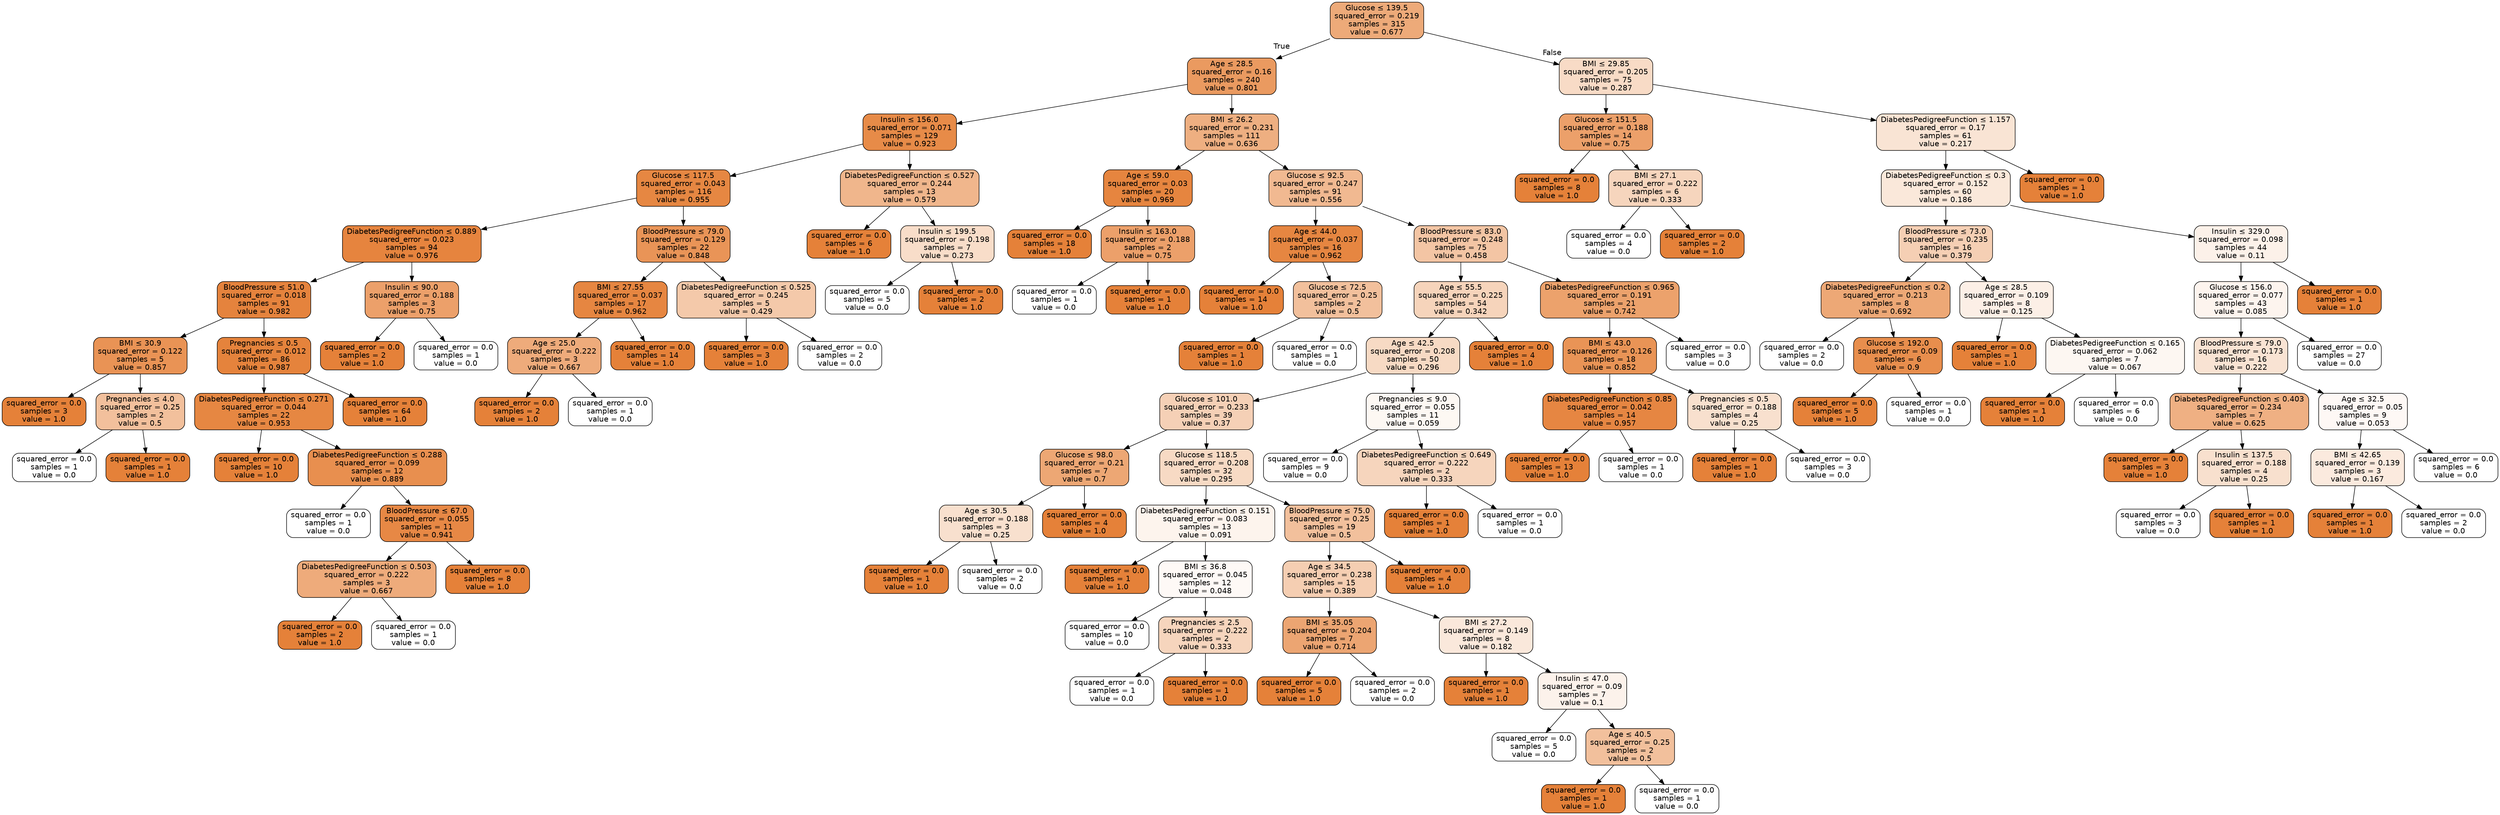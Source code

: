 digraph Tree {
node [shape=box, style="filled, rounded", color="black", fontname="helvetica"] ;
edge [fontname="helvetica"] ;
0 [label=<Glucose &le; 139.5<br/>squared_error = 0.219<br/>samples = 315<br/>value = 0.677>, fillcolor="#edaa79"] ;
1 [label=<Age &le; 28.5<br/>squared_error = 0.16<br/>samples = 240<br/>value = 0.801>, fillcolor="#ea9a60"] ;
0 -> 1 [labeldistance=2.5, labelangle=45, headlabel="True"] ;
2 [label=<Insulin &le; 156.0<br/>squared_error = 0.071<br/>samples = 129<br/>value = 0.923>, fillcolor="#e78b48"] ;
1 -> 2 ;
3 [label=<Glucose &le; 117.5<br/>squared_error = 0.043<br/>samples = 116<br/>value = 0.955>, fillcolor="#e68742"] ;
2 -> 3 ;
4 [label=<DiabetesPedigreeFunction &le; 0.889<br/>squared_error = 0.023<br/>samples = 94<br/>value = 0.976>, fillcolor="#e6843e"] ;
3 -> 4 ;
5 [label=<BloodPressure &le; 51.0<br/>squared_error = 0.018<br/>samples = 91<br/>value = 0.982>, fillcolor="#e5833d"] ;
4 -> 5 ;
6 [label=<BMI &le; 30.9<br/>squared_error = 0.122<br/>samples = 5<br/>value = 0.857>, fillcolor="#e99355"] ;
5 -> 6 ;
7 [label=<squared_error = 0.0<br/>samples = 3<br/>value = 1.0>, fillcolor="#e58139"] ;
6 -> 7 ;
8 [label=<Pregnancies &le; 4.0<br/>squared_error = 0.25<br/>samples = 2<br/>value = 0.5>, fillcolor="#f2c09c"] ;
6 -> 8 ;
9 [label=<squared_error = 0.0<br/>samples = 1<br/>value = 0.0>, fillcolor="#ffffff"] ;
8 -> 9 ;
10 [label=<squared_error = 0.0<br/>samples = 1<br/>value = 1.0>, fillcolor="#e58139"] ;
8 -> 10 ;
11 [label=<Pregnancies &le; 0.5<br/>squared_error = 0.012<br/>samples = 86<br/>value = 0.987>, fillcolor="#e5833c"] ;
5 -> 11 ;
12 [label=<DiabetesPedigreeFunction &le; 0.271<br/>squared_error = 0.044<br/>samples = 22<br/>value = 0.953>, fillcolor="#e68742"] ;
11 -> 12 ;
13 [label=<squared_error = 0.0<br/>samples = 10<br/>value = 1.0>, fillcolor="#e58139"] ;
12 -> 13 ;
14 [label=<DiabetesPedigreeFunction &le; 0.288<br/>squared_error = 0.099<br/>samples = 12<br/>value = 0.889>, fillcolor="#e88f4f"] ;
12 -> 14 ;
15 [label=<squared_error = 0.0<br/>samples = 1<br/>value = 0.0>, fillcolor="#ffffff"] ;
14 -> 15 ;
16 [label=<BloodPressure &le; 67.0<br/>squared_error = 0.055<br/>samples = 11<br/>value = 0.941>, fillcolor="#e78845"] ;
14 -> 16 ;
17 [label=<DiabetesPedigreeFunction &le; 0.503<br/>squared_error = 0.222<br/>samples = 3<br/>value = 0.667>, fillcolor="#eeab7b"] ;
16 -> 17 ;
18 [label=<squared_error = 0.0<br/>samples = 2<br/>value = 1.0>, fillcolor="#e58139"] ;
17 -> 18 ;
19 [label=<squared_error = 0.0<br/>samples = 1<br/>value = 0.0>, fillcolor="#ffffff"] ;
17 -> 19 ;
20 [label=<squared_error = 0.0<br/>samples = 8<br/>value = 1.0>, fillcolor="#e58139"] ;
16 -> 20 ;
21 [label=<squared_error = 0.0<br/>samples = 64<br/>value = 1.0>, fillcolor="#e58139"] ;
11 -> 21 ;
22 [label=<Insulin &le; 90.0<br/>squared_error = 0.188<br/>samples = 3<br/>value = 0.75>, fillcolor="#eca06a"] ;
4 -> 22 ;
23 [label=<squared_error = 0.0<br/>samples = 2<br/>value = 1.0>, fillcolor="#e58139"] ;
22 -> 23 ;
24 [label=<squared_error = 0.0<br/>samples = 1<br/>value = 0.0>, fillcolor="#ffffff"] ;
22 -> 24 ;
25 [label=<BloodPressure &le; 79.0<br/>squared_error = 0.129<br/>samples = 22<br/>value = 0.848>, fillcolor="#e99457"] ;
3 -> 25 ;
26 [label=<BMI &le; 27.55<br/>squared_error = 0.037<br/>samples = 17<br/>value = 0.962>, fillcolor="#e68641"] ;
25 -> 26 ;
27 [label=<Age &le; 25.0<br/>squared_error = 0.222<br/>samples = 3<br/>value = 0.667>, fillcolor="#eeab7b"] ;
26 -> 27 ;
28 [label=<squared_error = 0.0<br/>samples = 2<br/>value = 1.0>, fillcolor="#e58139"] ;
27 -> 28 ;
29 [label=<squared_error = 0.0<br/>samples = 1<br/>value = 0.0>, fillcolor="#ffffff"] ;
27 -> 29 ;
30 [label=<squared_error = 0.0<br/>samples = 14<br/>value = 1.0>, fillcolor="#e58139"] ;
26 -> 30 ;
31 [label=<DiabetesPedigreeFunction &le; 0.525<br/>squared_error = 0.245<br/>samples = 5<br/>value = 0.429>, fillcolor="#f4c9aa"] ;
25 -> 31 ;
32 [label=<squared_error = 0.0<br/>samples = 3<br/>value = 1.0>, fillcolor="#e58139"] ;
31 -> 32 ;
33 [label=<squared_error = 0.0<br/>samples = 2<br/>value = 0.0>, fillcolor="#ffffff"] ;
31 -> 33 ;
34 [label=<DiabetesPedigreeFunction &le; 0.527<br/>squared_error = 0.244<br/>samples = 13<br/>value = 0.579>, fillcolor="#f0b68c"] ;
2 -> 34 ;
35 [label=<squared_error = 0.0<br/>samples = 6<br/>value = 1.0>, fillcolor="#e58139"] ;
34 -> 35 ;
36 [label=<Insulin &le; 199.5<br/>squared_error = 0.198<br/>samples = 7<br/>value = 0.273>, fillcolor="#f8ddc9"] ;
34 -> 36 ;
37 [label=<squared_error = 0.0<br/>samples = 5<br/>value = 0.0>, fillcolor="#ffffff"] ;
36 -> 37 ;
38 [label=<squared_error = 0.0<br/>samples = 2<br/>value = 1.0>, fillcolor="#e58139"] ;
36 -> 38 ;
39 [label=<BMI &le; 26.2<br/>squared_error = 0.231<br/>samples = 111<br/>value = 0.636>, fillcolor="#eeaf81"] ;
1 -> 39 ;
40 [label=<Age &le; 59.0<br/>squared_error = 0.03<br/>samples = 20<br/>value = 0.969>, fillcolor="#e6853f"] ;
39 -> 40 ;
41 [label=<squared_error = 0.0<br/>samples = 18<br/>value = 1.0>, fillcolor="#e58139"] ;
40 -> 41 ;
42 [label=<Insulin &le; 163.0<br/>squared_error = 0.188<br/>samples = 2<br/>value = 0.75>, fillcolor="#eca06a"] ;
40 -> 42 ;
43 [label=<squared_error = 0.0<br/>samples = 1<br/>value = 0.0>, fillcolor="#ffffff"] ;
42 -> 43 ;
44 [label=<squared_error = 0.0<br/>samples = 1<br/>value = 1.0>, fillcolor="#e58139"] ;
42 -> 44 ;
45 [label=<Glucose &le; 92.5<br/>squared_error = 0.247<br/>samples = 91<br/>value = 0.556>, fillcolor="#f1b991"] ;
39 -> 45 ;
46 [label=<Age &le; 44.0<br/>squared_error = 0.037<br/>samples = 16<br/>value = 0.962>, fillcolor="#e68641"] ;
45 -> 46 ;
47 [label=<squared_error = 0.0<br/>samples = 14<br/>value = 1.0>, fillcolor="#e58139"] ;
46 -> 47 ;
48 [label=<Glucose &le; 72.5<br/>squared_error = 0.25<br/>samples = 2<br/>value = 0.5>, fillcolor="#f2c09c"] ;
46 -> 48 ;
49 [label=<squared_error = 0.0<br/>samples = 1<br/>value = 1.0>, fillcolor="#e58139"] ;
48 -> 49 ;
50 [label=<squared_error = 0.0<br/>samples = 1<br/>value = 0.0>, fillcolor="#ffffff"] ;
48 -> 50 ;
51 [label=<BloodPressure &le; 83.0<br/>squared_error = 0.248<br/>samples = 75<br/>value = 0.458>, fillcolor="#f3c5a4"] ;
45 -> 51 ;
52 [label=<Age &le; 55.5<br/>squared_error = 0.225<br/>samples = 54<br/>value = 0.342>, fillcolor="#f6d4bb"] ;
51 -> 52 ;
53 [label=<Age &le; 42.5<br/>squared_error = 0.208<br/>samples = 50<br/>value = 0.296>, fillcolor="#f7dac4"] ;
52 -> 53 ;
54 [label=<Glucose &le; 101.0<br/>squared_error = 0.233<br/>samples = 39<br/>value = 0.37>, fillcolor="#f5d0b6"] ;
53 -> 54 ;
55 [label=<Glucose &le; 98.0<br/>squared_error = 0.21<br/>samples = 7<br/>value = 0.7>, fillcolor="#eda774"] ;
54 -> 55 ;
56 [label=<Age &le; 30.5<br/>squared_error = 0.188<br/>samples = 3<br/>value = 0.25>, fillcolor="#f8e0ce"] ;
55 -> 56 ;
57 [label=<squared_error = 0.0<br/>samples = 1<br/>value = 1.0>, fillcolor="#e58139"] ;
56 -> 57 ;
58 [label=<squared_error = 0.0<br/>samples = 2<br/>value = 0.0>, fillcolor="#ffffff"] ;
56 -> 58 ;
59 [label=<squared_error = 0.0<br/>samples = 4<br/>value = 1.0>, fillcolor="#e58139"] ;
55 -> 59 ;
60 [label=<Glucose &le; 118.5<br/>squared_error = 0.208<br/>samples = 32<br/>value = 0.295>, fillcolor="#f7dac4"] ;
54 -> 60 ;
61 [label=<DiabetesPedigreeFunction &le; 0.151<br/>squared_error = 0.083<br/>samples = 13<br/>value = 0.091>, fillcolor="#fdf4ed"] ;
60 -> 61 ;
62 [label=<squared_error = 0.0<br/>samples = 1<br/>value = 1.0>, fillcolor="#e58139"] ;
61 -> 62 ;
63 [label=<BMI &le; 36.8<br/>squared_error = 0.045<br/>samples = 12<br/>value = 0.048>, fillcolor="#fef9f6"] ;
61 -> 63 ;
64 [label=<squared_error = 0.0<br/>samples = 10<br/>value = 0.0>, fillcolor="#ffffff"] ;
63 -> 64 ;
65 [label=<Pregnancies &le; 2.5<br/>squared_error = 0.222<br/>samples = 2<br/>value = 0.333>, fillcolor="#f6d5bd"] ;
63 -> 65 ;
66 [label=<squared_error = 0.0<br/>samples = 1<br/>value = 0.0>, fillcolor="#ffffff"] ;
65 -> 66 ;
67 [label=<squared_error = 0.0<br/>samples = 1<br/>value = 1.0>, fillcolor="#e58139"] ;
65 -> 67 ;
68 [label=<BloodPressure &le; 75.0<br/>squared_error = 0.25<br/>samples = 19<br/>value = 0.5>, fillcolor="#f2c09c"] ;
60 -> 68 ;
69 [label=<Age &le; 34.5<br/>squared_error = 0.238<br/>samples = 15<br/>value = 0.389>, fillcolor="#f5ceb2"] ;
68 -> 69 ;
70 [label=<BMI &le; 35.05<br/>squared_error = 0.204<br/>samples = 7<br/>value = 0.714>, fillcolor="#eca572"] ;
69 -> 70 ;
71 [label=<squared_error = 0.0<br/>samples = 5<br/>value = 1.0>, fillcolor="#e58139"] ;
70 -> 71 ;
72 [label=<squared_error = 0.0<br/>samples = 2<br/>value = 0.0>, fillcolor="#ffffff"] ;
70 -> 72 ;
73 [label=<BMI &le; 27.2<br/>squared_error = 0.149<br/>samples = 8<br/>value = 0.182>, fillcolor="#fae8db"] ;
69 -> 73 ;
74 [label=<squared_error = 0.0<br/>samples = 1<br/>value = 1.0>, fillcolor="#e58139"] ;
73 -> 74 ;
75 [label=<Insulin &le; 47.0<br/>squared_error = 0.09<br/>samples = 7<br/>value = 0.1>, fillcolor="#fcf2eb"] ;
73 -> 75 ;
76 [label=<squared_error = 0.0<br/>samples = 5<br/>value = 0.0>, fillcolor="#ffffff"] ;
75 -> 76 ;
77 [label=<Age &le; 40.5<br/>squared_error = 0.25<br/>samples = 2<br/>value = 0.5>, fillcolor="#f2c09c"] ;
75 -> 77 ;
78 [label=<squared_error = 0.0<br/>samples = 1<br/>value = 1.0>, fillcolor="#e58139"] ;
77 -> 78 ;
79 [label=<squared_error = 0.0<br/>samples = 1<br/>value = 0.0>, fillcolor="#ffffff"] ;
77 -> 79 ;
80 [label=<squared_error = 0.0<br/>samples = 4<br/>value = 1.0>, fillcolor="#e58139"] ;
68 -> 80 ;
81 [label=<Pregnancies &le; 9.0<br/>squared_error = 0.055<br/>samples = 11<br/>value = 0.059>, fillcolor="#fdf8f3"] ;
53 -> 81 ;
82 [label=<squared_error = 0.0<br/>samples = 9<br/>value = 0.0>, fillcolor="#ffffff"] ;
81 -> 82 ;
83 [label=<DiabetesPedigreeFunction &le; 0.649<br/>squared_error = 0.222<br/>samples = 2<br/>value = 0.333>, fillcolor="#f6d5bd"] ;
81 -> 83 ;
84 [label=<squared_error = 0.0<br/>samples = 1<br/>value = 1.0>, fillcolor="#e58139"] ;
83 -> 84 ;
85 [label=<squared_error = 0.0<br/>samples = 1<br/>value = 0.0>, fillcolor="#ffffff"] ;
83 -> 85 ;
86 [label=<squared_error = 0.0<br/>samples = 4<br/>value = 1.0>, fillcolor="#e58139"] ;
52 -> 86 ;
87 [label=<DiabetesPedigreeFunction &le; 0.965<br/>squared_error = 0.191<br/>samples = 21<br/>value = 0.742>, fillcolor="#eca26c"] ;
51 -> 87 ;
88 [label=<BMI &le; 43.0<br/>squared_error = 0.126<br/>samples = 18<br/>value = 0.852>, fillcolor="#e99456"] ;
87 -> 88 ;
89 [label=<DiabetesPedigreeFunction &le; 0.85<br/>squared_error = 0.042<br/>samples = 14<br/>value = 0.957>, fillcolor="#e68642"] ;
88 -> 89 ;
90 [label=<squared_error = 0.0<br/>samples = 13<br/>value = 1.0>, fillcolor="#e58139"] ;
89 -> 90 ;
91 [label=<squared_error = 0.0<br/>samples = 1<br/>value = 0.0>, fillcolor="#ffffff"] ;
89 -> 91 ;
92 [label=<Pregnancies &le; 0.5<br/>squared_error = 0.188<br/>samples = 4<br/>value = 0.25>, fillcolor="#f8e0ce"] ;
88 -> 92 ;
93 [label=<squared_error = 0.0<br/>samples = 1<br/>value = 1.0>, fillcolor="#e58139"] ;
92 -> 93 ;
94 [label=<squared_error = 0.0<br/>samples = 3<br/>value = 0.0>, fillcolor="#ffffff"] ;
92 -> 94 ;
95 [label=<squared_error = 0.0<br/>samples = 3<br/>value = 0.0>, fillcolor="#ffffff"] ;
87 -> 95 ;
96 [label=<BMI &le; 29.85<br/>squared_error = 0.205<br/>samples = 75<br/>value = 0.287>, fillcolor="#f8dbc6"] ;
0 -> 96 [labeldistance=2.5, labelangle=-45, headlabel="False"] ;
97 [label=<Glucose &le; 151.5<br/>squared_error = 0.188<br/>samples = 14<br/>value = 0.75>, fillcolor="#eca06a"] ;
96 -> 97 ;
98 [label=<squared_error = 0.0<br/>samples = 8<br/>value = 1.0>, fillcolor="#e58139"] ;
97 -> 98 ;
99 [label=<BMI &le; 27.1<br/>squared_error = 0.222<br/>samples = 6<br/>value = 0.333>, fillcolor="#f6d5bd"] ;
97 -> 99 ;
100 [label=<squared_error = 0.0<br/>samples = 4<br/>value = 0.0>, fillcolor="#ffffff"] ;
99 -> 100 ;
101 [label=<squared_error = 0.0<br/>samples = 2<br/>value = 1.0>, fillcolor="#e58139"] ;
99 -> 101 ;
102 [label=<DiabetesPedigreeFunction &le; 1.157<br/>squared_error = 0.17<br/>samples = 61<br/>value = 0.217>, fillcolor="#f9e4d4"] ;
96 -> 102 ;
103 [label=<DiabetesPedigreeFunction &le; 0.3<br/>squared_error = 0.152<br/>samples = 60<br/>value = 0.186>, fillcolor="#fae8da"] ;
102 -> 103 ;
104 [label=<BloodPressure &le; 73.0<br/>squared_error = 0.235<br/>samples = 16<br/>value = 0.379>, fillcolor="#f5cfb4"] ;
103 -> 104 ;
105 [label=<DiabetesPedigreeFunction &le; 0.2<br/>squared_error = 0.213<br/>samples = 8<br/>value = 0.692>, fillcolor="#eda876"] ;
104 -> 105 ;
106 [label=<squared_error = 0.0<br/>samples = 2<br/>value = 0.0>, fillcolor="#ffffff"] ;
105 -> 106 ;
107 [label=<Glucose &le; 192.0<br/>squared_error = 0.09<br/>samples = 6<br/>value = 0.9>, fillcolor="#e88e4d"] ;
105 -> 107 ;
108 [label=<squared_error = 0.0<br/>samples = 5<br/>value = 1.0>, fillcolor="#e58139"] ;
107 -> 108 ;
109 [label=<squared_error = 0.0<br/>samples = 1<br/>value = 0.0>, fillcolor="#ffffff"] ;
107 -> 109 ;
110 [label=<Age &le; 28.5<br/>squared_error = 0.109<br/>samples = 8<br/>value = 0.125>, fillcolor="#fcefe6"] ;
104 -> 110 ;
111 [label=<squared_error = 0.0<br/>samples = 1<br/>value = 1.0>, fillcolor="#e58139"] ;
110 -> 111 ;
112 [label=<DiabetesPedigreeFunction &le; 0.165<br/>squared_error = 0.062<br/>samples = 7<br/>value = 0.067>, fillcolor="#fdf7f2"] ;
110 -> 112 ;
113 [label=<squared_error = 0.0<br/>samples = 1<br/>value = 1.0>, fillcolor="#e58139"] ;
112 -> 113 ;
114 [label=<squared_error = 0.0<br/>samples = 6<br/>value = 0.0>, fillcolor="#ffffff"] ;
112 -> 114 ;
115 [label=<Insulin &le; 329.0<br/>squared_error = 0.098<br/>samples = 44<br/>value = 0.11>, fillcolor="#fcf1e9"] ;
103 -> 115 ;
116 [label=<Glucose &le; 156.0<br/>squared_error = 0.077<br/>samples = 43<br/>value = 0.085>, fillcolor="#fdf4ee"] ;
115 -> 116 ;
117 [label=<BloodPressure &le; 79.0<br/>squared_error = 0.173<br/>samples = 16<br/>value = 0.222>, fillcolor="#f9e3d3"] ;
116 -> 117 ;
118 [label=<DiabetesPedigreeFunction &le; 0.403<br/>squared_error = 0.234<br/>samples = 7<br/>value = 0.625>, fillcolor="#efb083"] ;
117 -> 118 ;
119 [label=<squared_error = 0.0<br/>samples = 3<br/>value = 1.0>, fillcolor="#e58139"] ;
118 -> 119 ;
120 [label=<Insulin &le; 137.5<br/>squared_error = 0.188<br/>samples = 4<br/>value = 0.25>, fillcolor="#f8e0ce"] ;
118 -> 120 ;
121 [label=<squared_error = 0.0<br/>samples = 3<br/>value = 0.0>, fillcolor="#ffffff"] ;
120 -> 121 ;
122 [label=<squared_error = 0.0<br/>samples = 1<br/>value = 1.0>, fillcolor="#e58139"] ;
120 -> 122 ;
123 [label=<Age &le; 32.5<br/>squared_error = 0.05<br/>samples = 9<br/>value = 0.053>, fillcolor="#fef8f5"] ;
117 -> 123 ;
124 [label=<BMI &le; 42.65<br/>squared_error = 0.139<br/>samples = 3<br/>value = 0.167>, fillcolor="#fbeade"] ;
123 -> 124 ;
125 [label=<squared_error = 0.0<br/>samples = 1<br/>value = 1.0>, fillcolor="#e58139"] ;
124 -> 125 ;
126 [label=<squared_error = 0.0<br/>samples = 2<br/>value = 0.0>, fillcolor="#ffffff"] ;
124 -> 126 ;
127 [label=<squared_error = 0.0<br/>samples = 6<br/>value = 0.0>, fillcolor="#ffffff"] ;
123 -> 127 ;
128 [label=<squared_error = 0.0<br/>samples = 27<br/>value = 0.0>, fillcolor="#ffffff"] ;
116 -> 128 ;
129 [label=<squared_error = 0.0<br/>samples = 1<br/>value = 1.0>, fillcolor="#e58139"] ;
115 -> 129 ;
130 [label=<squared_error = 0.0<br/>samples = 1<br/>value = 1.0>, fillcolor="#e58139"] ;
102 -> 130 ;
}